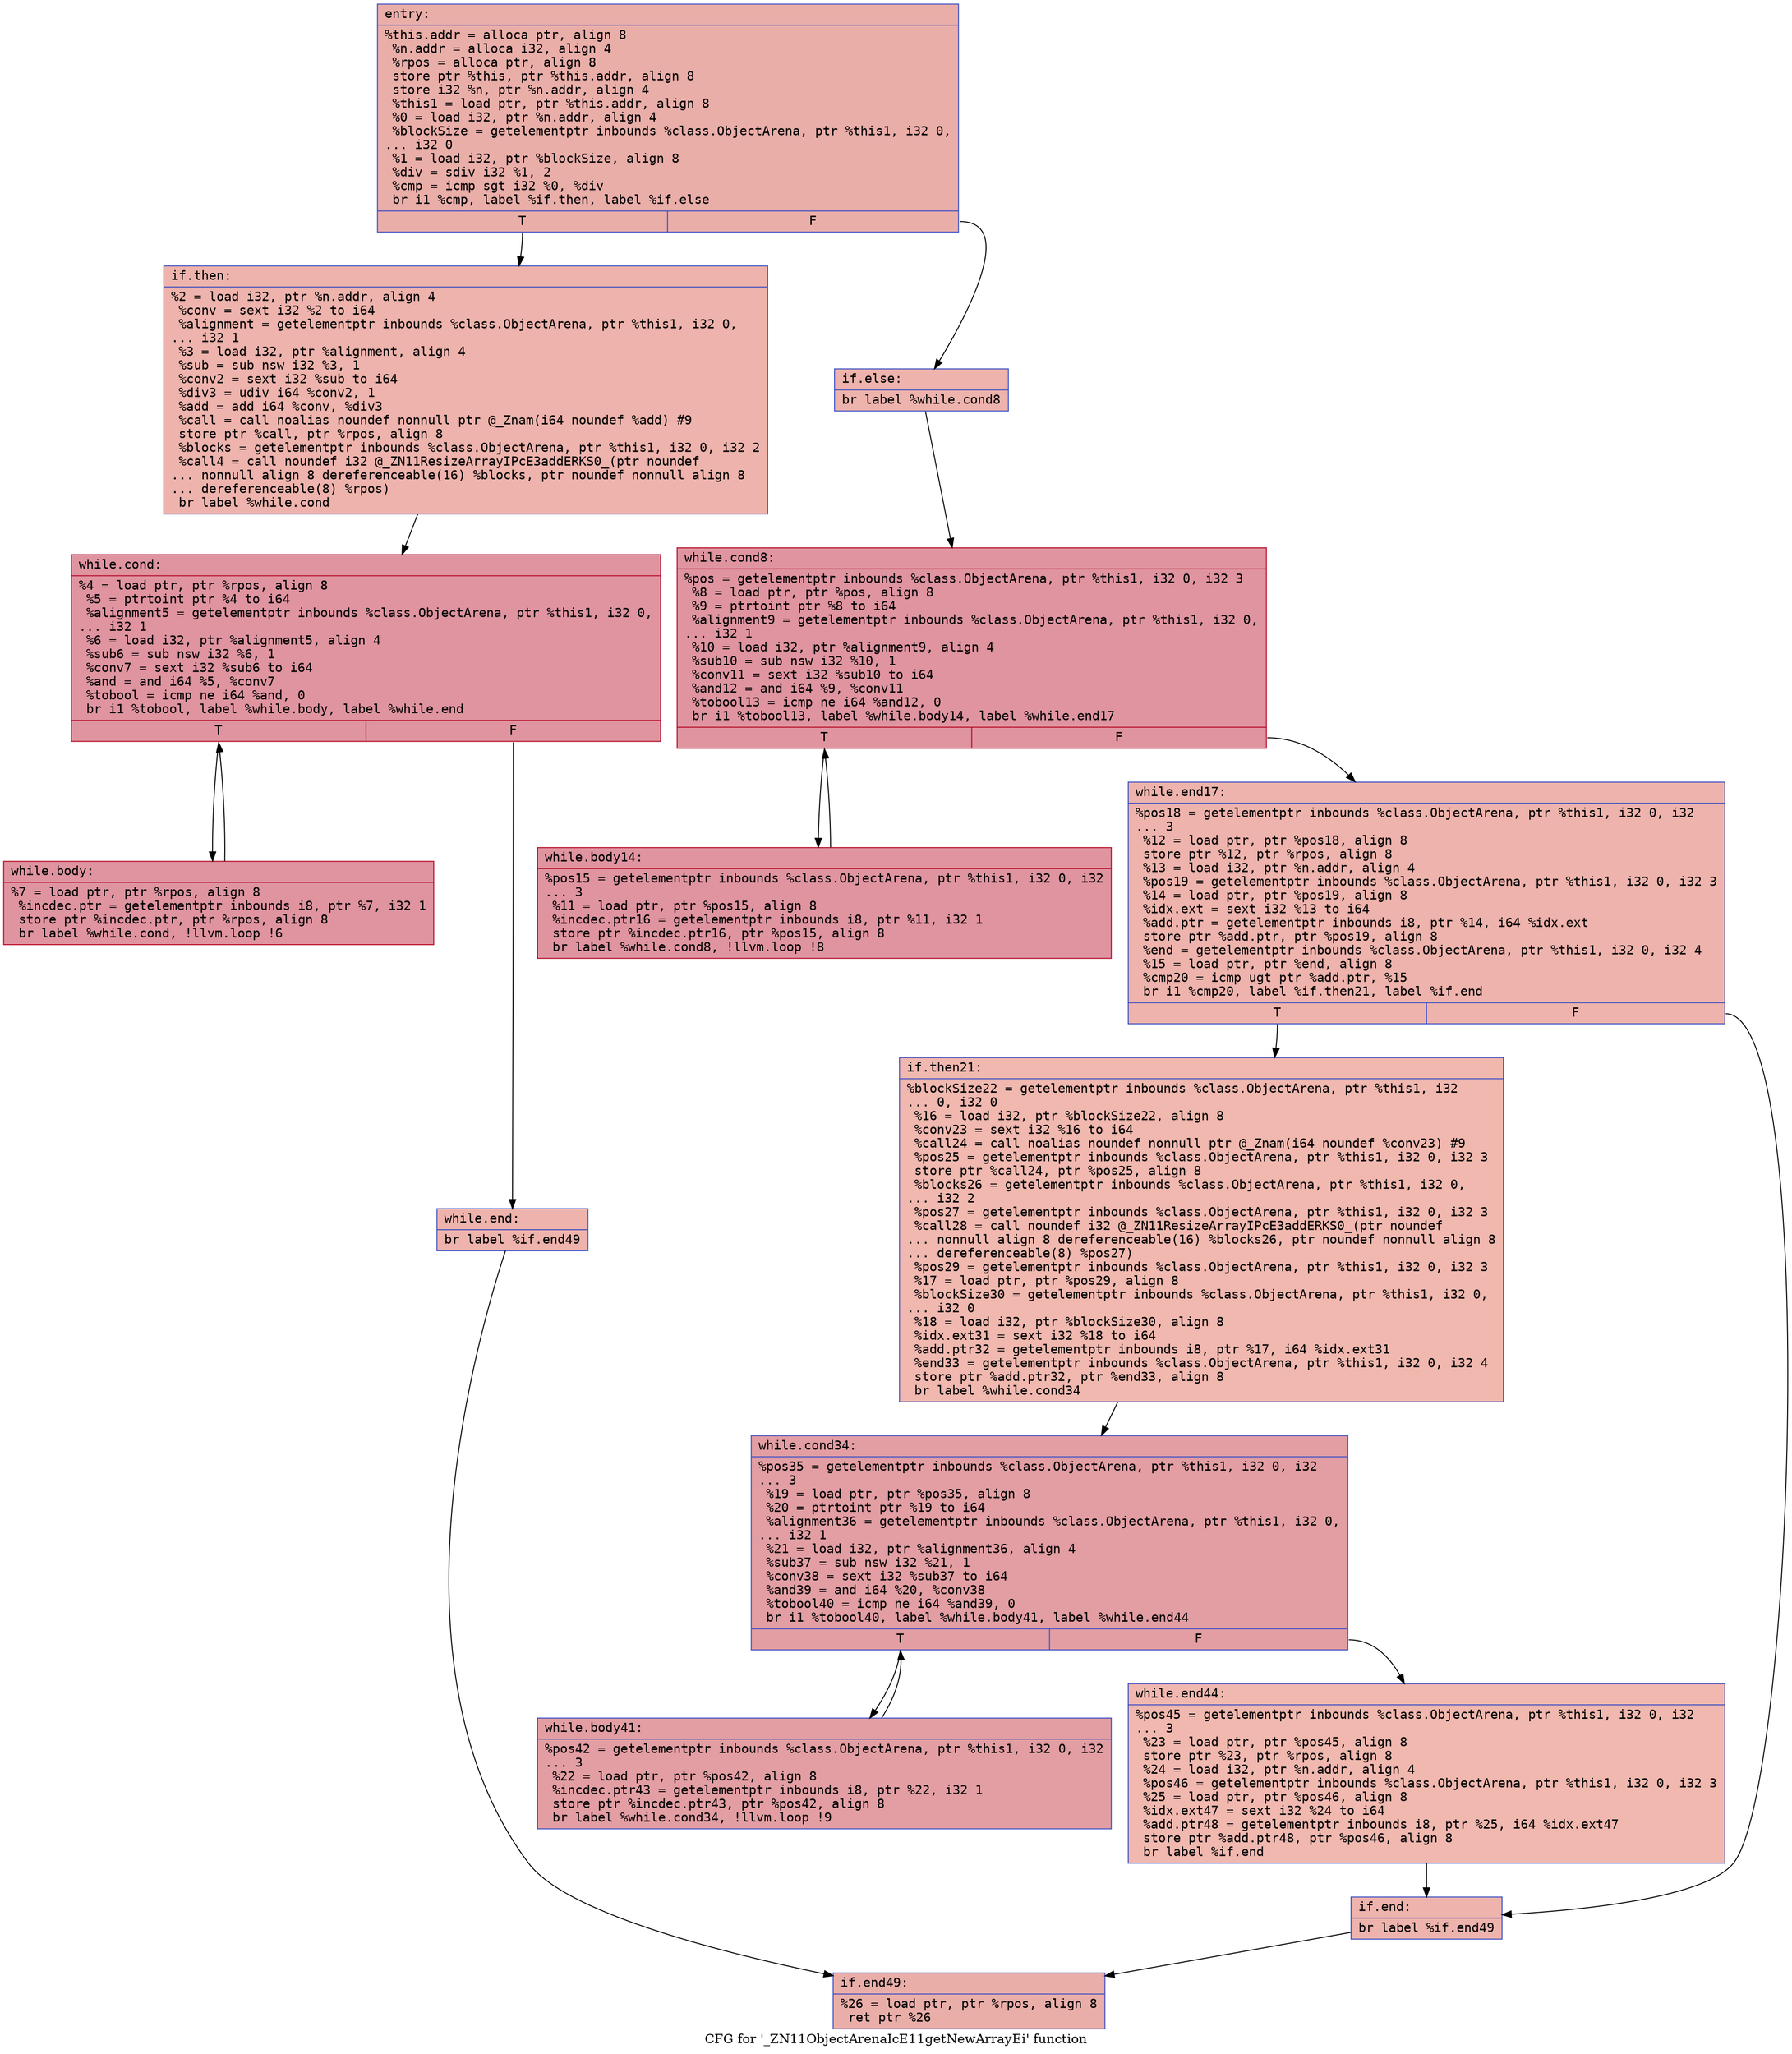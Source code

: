 digraph "CFG for '_ZN11ObjectArenaIcE11getNewArrayEi' function" {
	label="CFG for '_ZN11ObjectArenaIcE11getNewArrayEi' function";

	Node0x55775c3b7d60 [shape=record,color="#3d50c3ff", style=filled, fillcolor="#d0473d70" fontname="Courier",label="{entry:\l|  %this.addr = alloca ptr, align 8\l  %n.addr = alloca i32, align 4\l  %rpos = alloca ptr, align 8\l  store ptr %this, ptr %this.addr, align 8\l  store i32 %n, ptr %n.addr, align 4\l  %this1 = load ptr, ptr %this.addr, align 8\l  %0 = load i32, ptr %n.addr, align 4\l  %blockSize = getelementptr inbounds %class.ObjectArena, ptr %this1, i32 0,\l... i32 0\l  %1 = load i32, ptr %blockSize, align 8\l  %div = sdiv i32 %1, 2\l  %cmp = icmp sgt i32 %0, %div\l  br i1 %cmp, label %if.then, label %if.else\l|{<s0>T|<s1>F}}"];
	Node0x55775c3b7d60:s0 -> Node0x55775c3b8150[tooltip="entry -> if.then\nProbability 50.00%" ];
	Node0x55775c3b7d60:s1 -> Node0x55775c3b81c0[tooltip="entry -> if.else\nProbability 50.00%" ];
	Node0x55775c3b8150 [shape=record,color="#3d50c3ff", style=filled, fillcolor="#d6524470" fontname="Courier",label="{if.then:\l|  %2 = load i32, ptr %n.addr, align 4\l  %conv = sext i32 %2 to i64\l  %alignment = getelementptr inbounds %class.ObjectArena, ptr %this1, i32 0,\l... i32 1\l  %3 = load i32, ptr %alignment, align 4\l  %sub = sub nsw i32 %3, 1\l  %conv2 = sext i32 %sub to i64\l  %div3 = udiv i64 %conv2, 1\l  %add = add i64 %conv, %div3\l  %call = call noalias noundef nonnull ptr @_Znam(i64 noundef %add) #9\l  store ptr %call, ptr %rpos, align 8\l  %blocks = getelementptr inbounds %class.ObjectArena, ptr %this1, i32 0, i32 2\l  %call4 = call noundef i32 @_ZN11ResizeArrayIPcE3addERKS0_(ptr noundef\l... nonnull align 8 dereferenceable(16) %blocks, ptr noundef nonnull align 8\l... dereferenceable(8) %rpos)\l  br label %while.cond\l}"];
	Node0x55775c3b8150 -> Node0x55775c3b8eb0[tooltip="if.then -> while.cond\nProbability 100.00%" ];
	Node0x55775c3b8eb0 [shape=record,color="#b70d28ff", style=filled, fillcolor="#b70d2870" fontname="Courier",label="{while.cond:\l|  %4 = load ptr, ptr %rpos, align 8\l  %5 = ptrtoint ptr %4 to i64\l  %alignment5 = getelementptr inbounds %class.ObjectArena, ptr %this1, i32 0,\l... i32 1\l  %6 = load i32, ptr %alignment5, align 4\l  %sub6 = sub nsw i32 %6, 1\l  %conv7 = sext i32 %sub6 to i64\l  %and = and i64 %5, %conv7\l  %tobool = icmp ne i64 %and, 0\l  br i1 %tobool, label %while.body, label %while.end\l|{<s0>T|<s1>F}}"];
	Node0x55775c3b8eb0:s0 -> Node0x55775c3b9770[tooltip="while.cond -> while.body\nProbability 96.88%" ];
	Node0x55775c3b8eb0:s1 -> Node0x55775c3b97f0[tooltip="while.cond -> while.end\nProbability 3.12%" ];
	Node0x55775c3b9770 [shape=record,color="#b70d28ff", style=filled, fillcolor="#b70d2870" fontname="Courier",label="{while.body:\l|  %7 = load ptr, ptr %rpos, align 8\l  %incdec.ptr = getelementptr inbounds i8, ptr %7, i32 1\l  store ptr %incdec.ptr, ptr %rpos, align 8\l  br label %while.cond, !llvm.loop !6\l}"];
	Node0x55775c3b9770 -> Node0x55775c3b8eb0[tooltip="while.body -> while.cond\nProbability 100.00%" ];
	Node0x55775c3b97f0 [shape=record,color="#3d50c3ff", style=filled, fillcolor="#d6524470" fontname="Courier",label="{while.end:\l|  br label %if.end49\l}"];
	Node0x55775c3b97f0 -> Node0x55775c3b9cd0[tooltip="while.end -> if.end49\nProbability 100.00%" ];
	Node0x55775c3b81c0 [shape=record,color="#3d50c3ff", style=filled, fillcolor="#d6524470" fontname="Courier",label="{if.else:\l|  br label %while.cond8\l}"];
	Node0x55775c3b81c0 -> Node0x55775c3b9dc0[tooltip="if.else -> while.cond8\nProbability 100.00%" ];
	Node0x55775c3b9dc0 [shape=record,color="#b70d28ff", style=filled, fillcolor="#b70d2870" fontname="Courier",label="{while.cond8:\l|  %pos = getelementptr inbounds %class.ObjectArena, ptr %this1, i32 0, i32 3\l  %8 = load ptr, ptr %pos, align 8\l  %9 = ptrtoint ptr %8 to i64\l  %alignment9 = getelementptr inbounds %class.ObjectArena, ptr %this1, i32 0,\l... i32 1\l  %10 = load i32, ptr %alignment9, align 4\l  %sub10 = sub nsw i32 %10, 1\l  %conv11 = sext i32 %sub10 to i64\l  %and12 = and i64 %9, %conv11\l  %tobool13 = icmp ne i64 %and12, 0\l  br i1 %tobool13, label %while.body14, label %while.end17\l|{<s0>T|<s1>F}}"];
	Node0x55775c3b9dc0:s0 -> Node0x55775c3ba4a0[tooltip="while.cond8 -> while.body14\nProbability 96.88%" ];
	Node0x55775c3b9dc0:s1 -> Node0x55775c3ba520[tooltip="while.cond8 -> while.end17\nProbability 3.12%" ];
	Node0x55775c3ba4a0 [shape=record,color="#b70d28ff", style=filled, fillcolor="#b70d2870" fontname="Courier",label="{while.body14:\l|  %pos15 = getelementptr inbounds %class.ObjectArena, ptr %this1, i32 0, i32\l... 3\l  %11 = load ptr, ptr %pos15, align 8\l  %incdec.ptr16 = getelementptr inbounds i8, ptr %11, i32 1\l  store ptr %incdec.ptr16, ptr %pos15, align 8\l  br label %while.cond8, !llvm.loop !8\l}"];
	Node0x55775c3ba4a0 -> Node0x55775c3b9dc0[tooltip="while.body14 -> while.cond8\nProbability 100.00%" ];
	Node0x55775c3ba520 [shape=record,color="#3d50c3ff", style=filled, fillcolor="#d6524470" fontname="Courier",label="{while.end17:\l|  %pos18 = getelementptr inbounds %class.ObjectArena, ptr %this1, i32 0, i32\l... 3\l  %12 = load ptr, ptr %pos18, align 8\l  store ptr %12, ptr %rpos, align 8\l  %13 = load i32, ptr %n.addr, align 4\l  %pos19 = getelementptr inbounds %class.ObjectArena, ptr %this1, i32 0, i32 3\l  %14 = load ptr, ptr %pos19, align 8\l  %idx.ext = sext i32 %13 to i64\l  %add.ptr = getelementptr inbounds i8, ptr %14, i64 %idx.ext\l  store ptr %add.ptr, ptr %pos19, align 8\l  %end = getelementptr inbounds %class.ObjectArena, ptr %this1, i32 0, i32 4\l  %15 = load ptr, ptr %end, align 8\l  %cmp20 = icmp ugt ptr %add.ptr, %15\l  br i1 %cmp20, label %if.then21, label %if.end\l|{<s0>T|<s1>F}}"];
	Node0x55775c3ba520:s0 -> Node0x55775c3bb2c0[tooltip="while.end17 -> if.then21\nProbability 50.00%" ];
	Node0x55775c3ba520:s1 -> Node0x55775c3b02e0[tooltip="while.end17 -> if.end\nProbability 50.00%" ];
	Node0x55775c3bb2c0 [shape=record,color="#3d50c3ff", style=filled, fillcolor="#dc5d4a70" fontname="Courier",label="{if.then21:\l|  %blockSize22 = getelementptr inbounds %class.ObjectArena, ptr %this1, i32\l... 0, i32 0\l  %16 = load i32, ptr %blockSize22, align 8\l  %conv23 = sext i32 %16 to i64\l  %call24 = call noalias noundef nonnull ptr @_Znam(i64 noundef %conv23) #9\l  %pos25 = getelementptr inbounds %class.ObjectArena, ptr %this1, i32 0, i32 3\l  store ptr %call24, ptr %pos25, align 8\l  %blocks26 = getelementptr inbounds %class.ObjectArena, ptr %this1, i32 0,\l... i32 2\l  %pos27 = getelementptr inbounds %class.ObjectArena, ptr %this1, i32 0, i32 3\l  %call28 = call noundef i32 @_ZN11ResizeArrayIPcE3addERKS0_(ptr noundef\l... nonnull align 8 dereferenceable(16) %blocks26, ptr noundef nonnull align 8\l... dereferenceable(8) %pos27)\l  %pos29 = getelementptr inbounds %class.ObjectArena, ptr %this1, i32 0, i32 3\l  %17 = load ptr, ptr %pos29, align 8\l  %blockSize30 = getelementptr inbounds %class.ObjectArena, ptr %this1, i32 0,\l... i32 0\l  %18 = load i32, ptr %blockSize30, align 8\l  %idx.ext31 = sext i32 %18 to i64\l  %add.ptr32 = getelementptr inbounds i8, ptr %17, i64 %idx.ext31\l  %end33 = getelementptr inbounds %class.ObjectArena, ptr %this1, i32 0, i32 4\l  store ptr %add.ptr32, ptr %end33, align 8\l  br label %while.cond34\l}"];
	Node0x55775c3bb2c0 -> Node0x55775c3bc6f0[tooltip="if.then21 -> while.cond34\nProbability 100.00%" ];
	Node0x55775c3bc6f0 [shape=record,color="#3d50c3ff", style=filled, fillcolor="#be242e70" fontname="Courier",label="{while.cond34:\l|  %pos35 = getelementptr inbounds %class.ObjectArena, ptr %this1, i32 0, i32\l... 3\l  %19 = load ptr, ptr %pos35, align 8\l  %20 = ptrtoint ptr %19 to i64\l  %alignment36 = getelementptr inbounds %class.ObjectArena, ptr %this1, i32 0,\l... i32 1\l  %21 = load i32, ptr %alignment36, align 4\l  %sub37 = sub nsw i32 %21, 1\l  %conv38 = sext i32 %sub37 to i64\l  %and39 = and i64 %20, %conv38\l  %tobool40 = icmp ne i64 %and39, 0\l  br i1 %tobool40, label %while.body41, label %while.end44\l|{<s0>T|<s1>F}}"];
	Node0x55775c3bc6f0:s0 -> Node0x55775c3bcdd0[tooltip="while.cond34 -> while.body41\nProbability 96.88%" ];
	Node0x55775c3bc6f0:s1 -> Node0x55775c3bce50[tooltip="while.cond34 -> while.end44\nProbability 3.12%" ];
	Node0x55775c3bcdd0 [shape=record,color="#3d50c3ff", style=filled, fillcolor="#be242e70" fontname="Courier",label="{while.body41:\l|  %pos42 = getelementptr inbounds %class.ObjectArena, ptr %this1, i32 0, i32\l... 3\l  %22 = load ptr, ptr %pos42, align 8\l  %incdec.ptr43 = getelementptr inbounds i8, ptr %22, i32 1\l  store ptr %incdec.ptr43, ptr %pos42, align 8\l  br label %while.cond34, !llvm.loop !9\l}"];
	Node0x55775c3bcdd0 -> Node0x55775c3bc6f0[tooltip="while.body41 -> while.cond34\nProbability 100.00%" ];
	Node0x55775c3bce50 [shape=record,color="#3d50c3ff", style=filled, fillcolor="#dc5d4a70" fontname="Courier",label="{while.end44:\l|  %pos45 = getelementptr inbounds %class.ObjectArena, ptr %this1, i32 0, i32\l... 3\l  %23 = load ptr, ptr %pos45, align 8\l  store ptr %23, ptr %rpos, align 8\l  %24 = load i32, ptr %n.addr, align 4\l  %pos46 = getelementptr inbounds %class.ObjectArena, ptr %this1, i32 0, i32 3\l  %25 = load ptr, ptr %pos46, align 8\l  %idx.ext47 = sext i32 %24 to i64\l  %add.ptr48 = getelementptr inbounds i8, ptr %25, i64 %idx.ext47\l  store ptr %add.ptr48, ptr %pos46, align 8\l  br label %if.end\l}"];
	Node0x55775c3bce50 -> Node0x55775c3b02e0[tooltip="while.end44 -> if.end\nProbability 100.00%" ];
	Node0x55775c3b02e0 [shape=record,color="#3d50c3ff", style=filled, fillcolor="#d6524470" fontname="Courier",label="{if.end:\l|  br label %if.end49\l}"];
	Node0x55775c3b02e0 -> Node0x55775c3b9cd0[tooltip="if.end -> if.end49\nProbability 100.00%" ];
	Node0x55775c3b9cd0 [shape=record,color="#3d50c3ff", style=filled, fillcolor="#d0473d70" fontname="Courier",label="{if.end49:\l|  %26 = load ptr, ptr %rpos, align 8\l  ret ptr %26\l}"];
}
